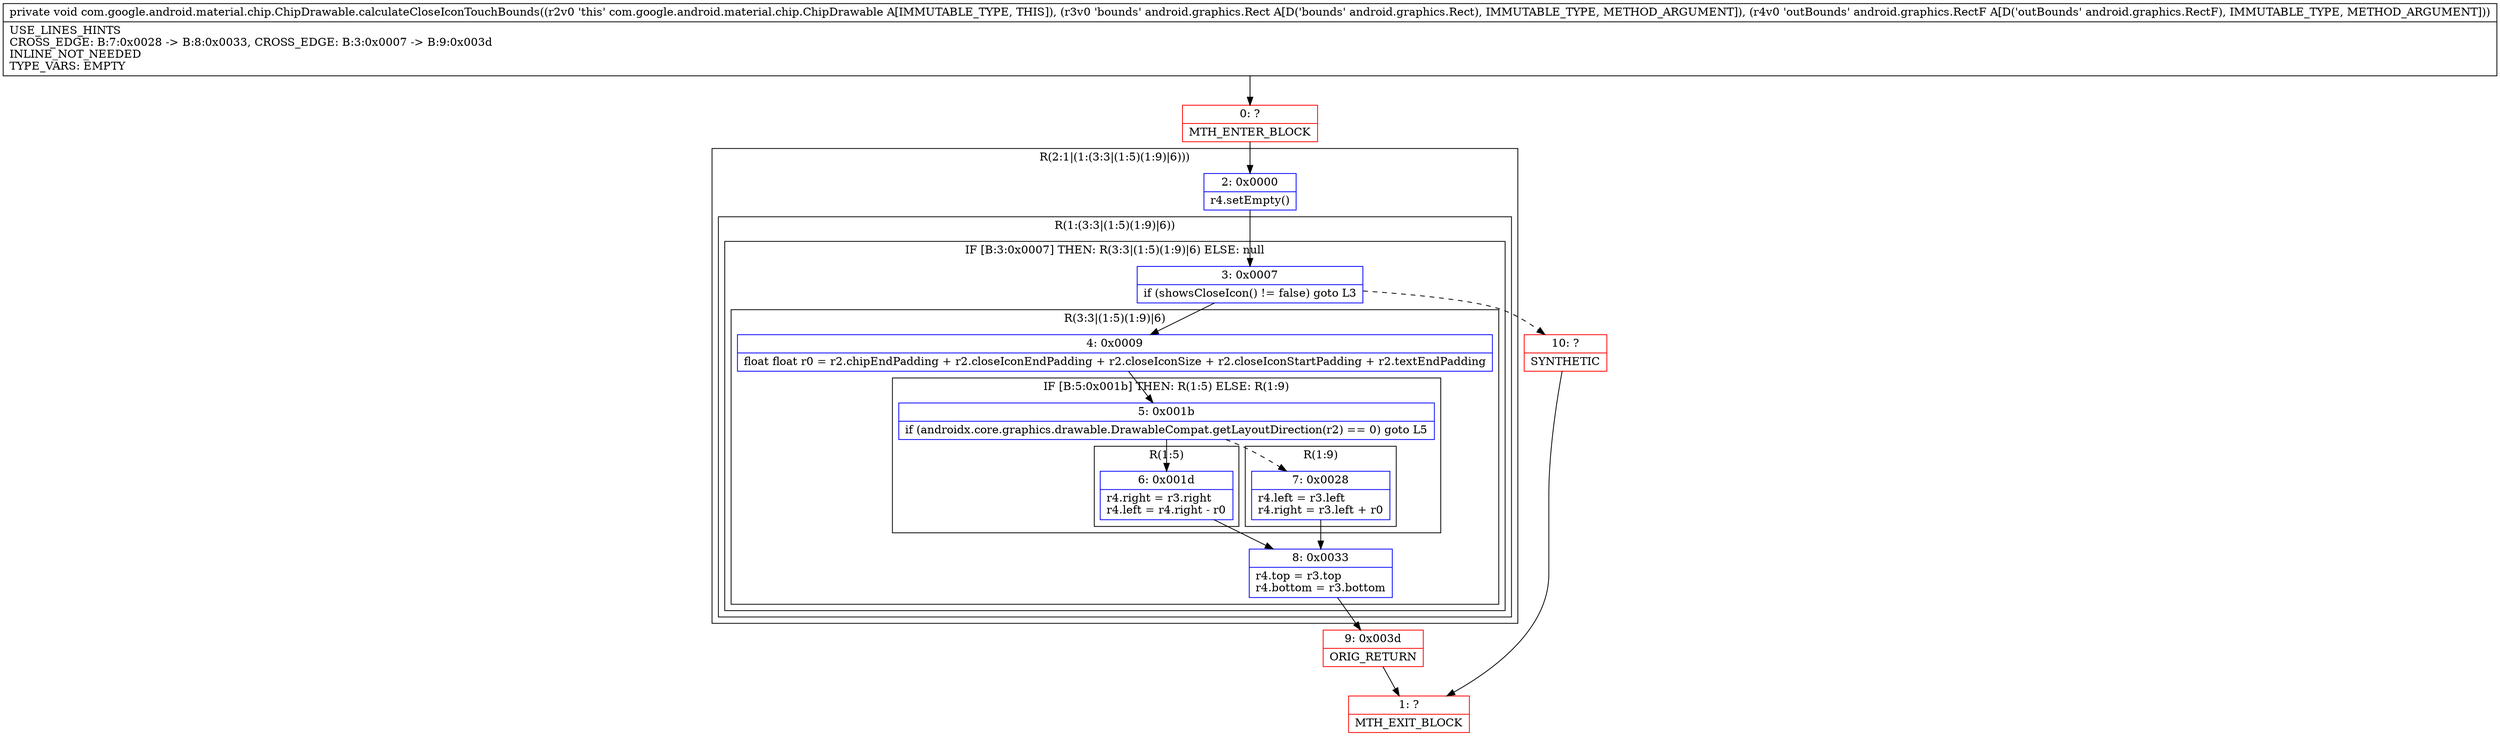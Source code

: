 digraph "CFG forcom.google.android.material.chip.ChipDrawable.calculateCloseIconTouchBounds(Landroid\/graphics\/Rect;Landroid\/graphics\/RectF;)V" {
subgraph cluster_Region_1498871040 {
label = "R(2:1|(1:(3:3|(1:5)(1:9)|6)))";
node [shape=record,color=blue];
Node_2 [shape=record,label="{2\:\ 0x0000|r4.setEmpty()\l}"];
subgraph cluster_Region_2013695254 {
label = "R(1:(3:3|(1:5)(1:9)|6))";
node [shape=record,color=blue];
subgraph cluster_IfRegion_109438238 {
label = "IF [B:3:0x0007] THEN: R(3:3|(1:5)(1:9)|6) ELSE: null";
node [shape=record,color=blue];
Node_3 [shape=record,label="{3\:\ 0x0007|if (showsCloseIcon() != false) goto L3\l}"];
subgraph cluster_Region_772574643 {
label = "R(3:3|(1:5)(1:9)|6)";
node [shape=record,color=blue];
Node_4 [shape=record,label="{4\:\ 0x0009|float float r0 = r2.chipEndPadding + r2.closeIconEndPadding + r2.closeIconSize + r2.closeIconStartPadding + r2.textEndPadding\l}"];
subgraph cluster_IfRegion_1211832395 {
label = "IF [B:5:0x001b] THEN: R(1:5) ELSE: R(1:9)";
node [shape=record,color=blue];
Node_5 [shape=record,label="{5\:\ 0x001b|if (androidx.core.graphics.drawable.DrawableCompat.getLayoutDirection(r2) == 0) goto L5\l}"];
subgraph cluster_Region_1575423745 {
label = "R(1:5)";
node [shape=record,color=blue];
Node_6 [shape=record,label="{6\:\ 0x001d|r4.right = r3.right\lr4.left = r4.right \- r0\l}"];
}
subgraph cluster_Region_1753161916 {
label = "R(1:9)";
node [shape=record,color=blue];
Node_7 [shape=record,label="{7\:\ 0x0028|r4.left = r3.left\lr4.right = r3.left + r0\l}"];
}
}
Node_8 [shape=record,label="{8\:\ 0x0033|r4.top = r3.top\lr4.bottom = r3.bottom\l}"];
}
}
}
}
Node_0 [shape=record,color=red,label="{0\:\ ?|MTH_ENTER_BLOCK\l}"];
Node_9 [shape=record,color=red,label="{9\:\ 0x003d|ORIG_RETURN\l}"];
Node_1 [shape=record,color=red,label="{1\:\ ?|MTH_EXIT_BLOCK\l}"];
Node_10 [shape=record,color=red,label="{10\:\ ?|SYNTHETIC\l}"];
MethodNode[shape=record,label="{private void com.google.android.material.chip.ChipDrawable.calculateCloseIconTouchBounds((r2v0 'this' com.google.android.material.chip.ChipDrawable A[IMMUTABLE_TYPE, THIS]), (r3v0 'bounds' android.graphics.Rect A[D('bounds' android.graphics.Rect), IMMUTABLE_TYPE, METHOD_ARGUMENT]), (r4v0 'outBounds' android.graphics.RectF A[D('outBounds' android.graphics.RectF), IMMUTABLE_TYPE, METHOD_ARGUMENT]))  | USE_LINES_HINTS\lCROSS_EDGE: B:7:0x0028 \-\> B:8:0x0033, CROSS_EDGE: B:3:0x0007 \-\> B:9:0x003d\lINLINE_NOT_NEEDED\lTYPE_VARS: EMPTY\l}"];
MethodNode -> Node_0;Node_2 -> Node_3;
Node_3 -> Node_4;
Node_3 -> Node_10[style=dashed];
Node_4 -> Node_5;
Node_5 -> Node_6;
Node_5 -> Node_7[style=dashed];
Node_6 -> Node_8;
Node_7 -> Node_8;
Node_8 -> Node_9;
Node_0 -> Node_2;
Node_9 -> Node_1;
Node_10 -> Node_1;
}

